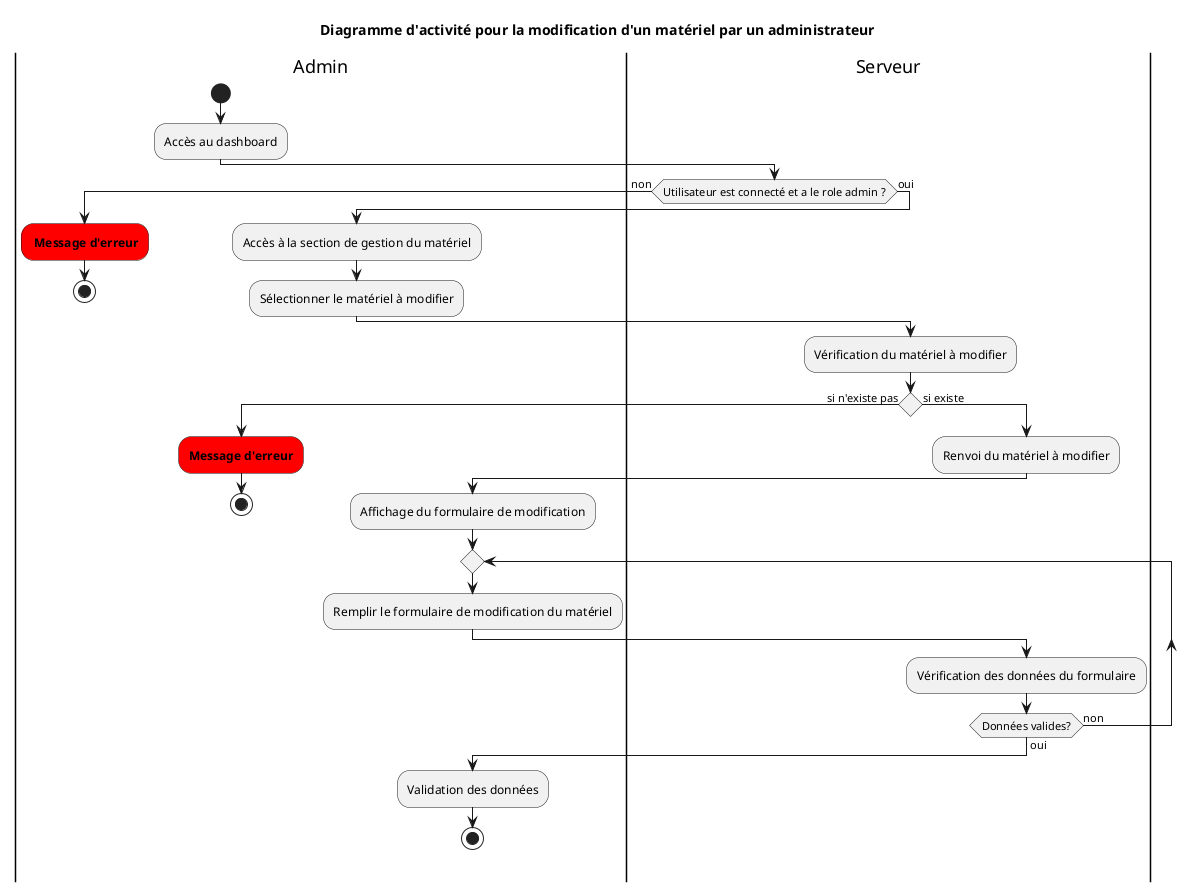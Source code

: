@startuml DiagrammeActiviteAdminUpdateMaterial
title Diagramme d'activité pour la modification d'un matériel par un administrateur

|Admin|
start
:Accès au dashboard;
|Serveur|
if (Utilisateur est connecté et a le role admin ?) then (non)
  |Admin|
  #red: **Message d'erreur**;
  stop
else (oui)
  |Admin|
  :Accès à la section de gestion du matériel;
  :Sélectionner le matériel à modifier;
  |Serveur|
  :Vérification du matériel à modifier;
  if () is (si n'existe pas) then
    |Admin|
    #red:**Message d'erreur**;
    stop
  else (si existe)
    |Serveur|
    :Renvoi du matériel à modifier;
    |Admin|
    :Affichage du formulaire de modification;
    repeat
    :Remplir le formulaire de modification du matériel;
    |Serveur|
    :Vérification des données du formulaire;
    repeat while (Données valides?) is (non) not (oui)
      |Admin|
      :Validation des données;
      stop
    endif
@enduml